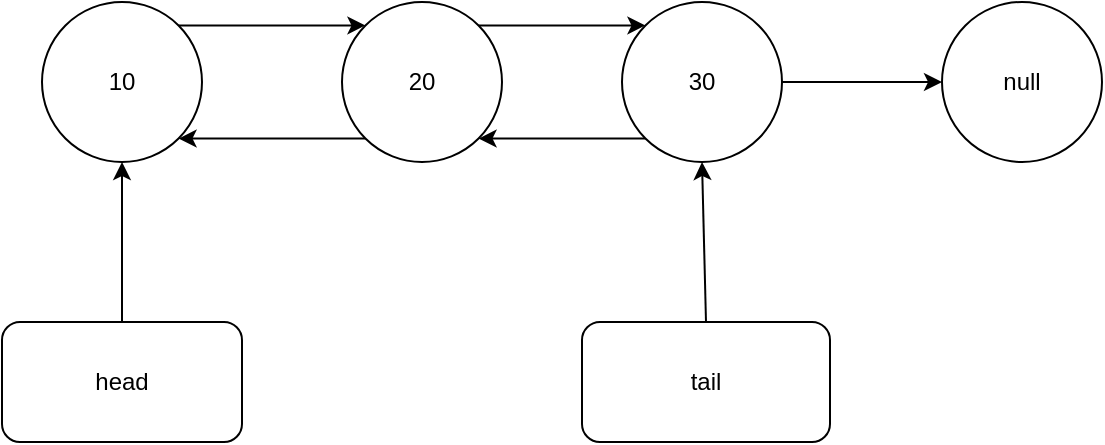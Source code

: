 <mxfile>
    <diagram id="lYZ4FQ0HXdTWFRijdCh7" name="Page-1">
        <mxGraphModel dx="956" dy="633" grid="1" gridSize="10" guides="1" tooltips="1" connect="1" arrows="1" fold="1" page="1" pageScale="1" pageWidth="850" pageHeight="1100" math="0" shadow="0">
            <root>
                <mxCell id="0"/>
                <mxCell id="1" parent="0"/>
                <mxCell id="7" style="edgeStyle=none;html=1;exitX=1;exitY=0;exitDx=0;exitDy=0;entryX=0;entryY=0;entryDx=0;entryDy=0;" parent="1" source="2" target="3" edge="1">
                    <mxGeometry relative="1" as="geometry"/>
                </mxCell>
                <mxCell id="2" value="10" style="ellipse;whiteSpace=wrap;html=1;aspect=fixed;" parent="1" vertex="1">
                    <mxGeometry x="110" y="160" width="80" height="80" as="geometry"/>
                </mxCell>
                <mxCell id="5" style="edgeStyle=none;html=1;exitX=0;exitY=1;exitDx=0;exitDy=0;entryX=1;entryY=1;entryDx=0;entryDy=0;" parent="1" source="3" target="2" edge="1">
                    <mxGeometry relative="1" as="geometry"/>
                </mxCell>
                <mxCell id="14" style="edgeStyle=none;html=1;exitX=1;exitY=0;exitDx=0;exitDy=0;entryX=0;entryY=0;entryDx=0;entryDy=0;" parent="1" source="3" target="13" edge="1">
                    <mxGeometry relative="1" as="geometry"/>
                </mxCell>
                <mxCell id="3" value="20" style="ellipse;whiteSpace=wrap;html=1;aspect=fixed;" parent="1" vertex="1">
                    <mxGeometry x="260" y="160" width="80" height="80" as="geometry"/>
                </mxCell>
                <mxCell id="10" style="edgeStyle=none;html=1;exitX=0.5;exitY=0;exitDx=0;exitDy=0;entryX=0.5;entryY=1;entryDx=0;entryDy=0;" parent="1" source="8" target="2" edge="1">
                    <mxGeometry relative="1" as="geometry"/>
                </mxCell>
                <mxCell id="8" value="head" style="rounded=1;whiteSpace=wrap;html=1;" parent="1" vertex="1">
                    <mxGeometry x="90" y="320" width="120" height="60" as="geometry"/>
                </mxCell>
                <mxCell id="12" style="edgeStyle=none;html=1;exitX=0.5;exitY=0;exitDx=0;exitDy=0;entryX=0.5;entryY=1;entryDx=0;entryDy=0;" parent="1" source="9" target="13" edge="1">
                    <mxGeometry relative="1" as="geometry"/>
                </mxCell>
                <mxCell id="9" value="tail" style="rounded=1;whiteSpace=wrap;html=1;" parent="1" vertex="1">
                    <mxGeometry x="380" y="320" width="124" height="60" as="geometry"/>
                </mxCell>
                <mxCell id="15" style="edgeStyle=none;html=1;exitX=0;exitY=1;exitDx=0;exitDy=0;entryX=1;entryY=1;entryDx=0;entryDy=0;" parent="1" source="13" target="3" edge="1">
                    <mxGeometry relative="1" as="geometry"/>
                </mxCell>
                <mxCell id="17" value="" style="edgeStyle=none;html=1;" parent="1" source="13" target="16" edge="1">
                    <mxGeometry relative="1" as="geometry"/>
                </mxCell>
                <mxCell id="13" value="30" style="ellipse;whiteSpace=wrap;html=1;aspect=fixed;" parent="1" vertex="1">
                    <mxGeometry x="400" y="160" width="80" height="80" as="geometry"/>
                </mxCell>
                <mxCell id="16" value="null" style="ellipse;whiteSpace=wrap;html=1;aspect=fixed;" parent="1" vertex="1">
                    <mxGeometry x="560" y="160" width="80" height="80" as="geometry"/>
                </mxCell>
            </root>
        </mxGraphModel>
    </diagram>
</mxfile>